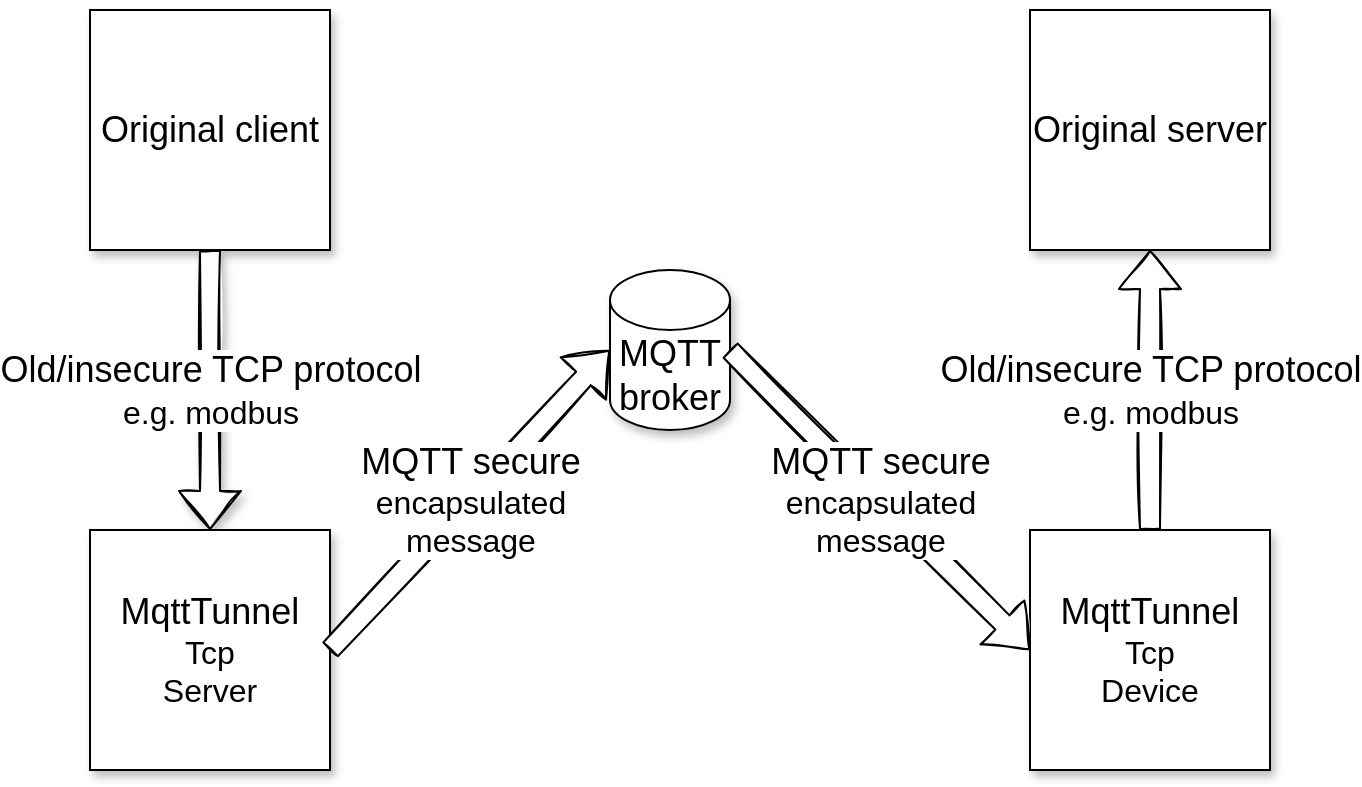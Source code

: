 <mxfile>
    <diagram id="oelvePmYZkdGCveeSNbR" name="Page-1">
        <mxGraphModel dx="734" dy="411" grid="1" gridSize="10" guides="1" tooltips="1" connect="1" arrows="1" fold="1" page="1" pageScale="1" pageWidth="827" pageHeight="1169" math="0" shadow="0">
            <root>
                <mxCell id="0"/>
                <mxCell id="1" parent="0"/>
                <mxCell id="GN0M2vtTz4O2_e-BDMKb-1" value="&lt;div&gt;&lt;font style=&quot;font-size: 18px&quot;&gt;Original client&lt;/font&gt;&lt;/div&gt;" style="whiteSpace=wrap;html=1;aspect=fixed;shadow=1;" parent="1" vertex="1">
                    <mxGeometry x="50" y="40" width="120" height="120" as="geometry"/>
                </mxCell>
                <mxCell id="GN0M2vtTz4O2_e-BDMKb-2" value="&lt;font style=&quot;font-size: 18px&quot;&gt;Original server&lt;/font&gt;" style="whiteSpace=wrap;html=1;aspect=fixed;shadow=1;" parent="1" vertex="1">
                    <mxGeometry x="520" y="40" width="120" height="120" as="geometry"/>
                </mxCell>
                <mxCell id="GN0M2vtTz4O2_e-BDMKb-3" value="&lt;div&gt;&lt;font style=&quot;font-size: 18px&quot;&gt;Old/insecure TCP protocol&lt;/font&gt;&lt;/div&gt;&lt;div&gt;&lt;font size=&quot;3&quot;&gt;e.g. modbus&lt;/font&gt;&lt;/div&gt;" style="endArrow=classic;html=1;rounded=0;shape=flexArrow;exitX=0.5;exitY=1;exitDx=0;exitDy=0;shadow=1;sketch=1;fillColor=#FFFFFF;" parent="1" source="GN0M2vtTz4O2_e-BDMKb-1" target="1y3V3sCusoL3s1kWGE4b-2" edge="1">
                    <mxGeometry width="50" height="50" relative="1" as="geometry">
                        <mxPoint x="390" y="320" as="sourcePoint"/>
                        <mxPoint x="120" y="330" as="targetPoint"/>
                    </mxGeometry>
                </mxCell>
                <mxCell id="1y3V3sCusoL3s1kWGE4b-1" value="&lt;font style=&quot;font-size: 18px&quot;&gt;MQTT broker&lt;/font&gt;" style="shape=cylinder3;whiteSpace=wrap;html=1;boundedLbl=1;backgroundOutline=1;size=15;shadow=1;" parent="1" vertex="1">
                    <mxGeometry x="310" y="170" width="60" height="80" as="geometry"/>
                </mxCell>
                <mxCell id="1y3V3sCusoL3s1kWGE4b-2" value="&lt;div&gt;&lt;font style=&quot;font-size: 18px&quot;&gt;MqttTunnel&lt;/font&gt;&lt;/div&gt;&lt;div&gt;&lt;font size=&quot;3&quot;&gt;Tcp&lt;/font&gt;&lt;/div&gt;&lt;div&gt;&lt;font size=&quot;3&quot;&gt;Server&lt;/font&gt;&lt;/div&gt;" style="whiteSpace=wrap;html=1;aspect=fixed;shadow=1;" parent="1" vertex="1">
                    <mxGeometry x="50" y="300" width="120" height="120" as="geometry"/>
                </mxCell>
                <mxCell id="1y3V3sCusoL3s1kWGE4b-3" value="&lt;div&gt;&lt;font style=&quot;font-size: 18px&quot;&gt;MQTT secure&lt;br&gt;&lt;/font&gt;&lt;/div&gt;&lt;div&gt;&lt;font size=&quot;3&quot;&gt;encapsulated&lt;/font&gt;&lt;/div&gt;&lt;div&gt;&lt;font size=&quot;3&quot;&gt;message&lt;/font&gt;&lt;br&gt;&lt;/div&gt;" style="endArrow=classic;html=1;rounded=0;shape=flexArrow;exitX=1;exitY=0.5;exitDx=0;exitDy=0;entryX=0;entryY=0.5;entryDx=0;entryDy=0;entryPerimeter=0;fillColor=#FFFFFF;sketch=1;" parent="1" source="1y3V3sCusoL3s1kWGE4b-2" target="1y3V3sCusoL3s1kWGE4b-1" edge="1">
                    <mxGeometry width="50" height="50" relative="1" as="geometry">
                        <mxPoint x="90" y="130" as="sourcePoint"/>
                        <mxPoint x="90" y="240" as="targetPoint"/>
                    </mxGeometry>
                </mxCell>
                <mxCell id="1y3V3sCusoL3s1kWGE4b-4" value="&lt;div&gt;&lt;font style=&quot;font-size: 18px&quot;&gt;MqttTunnel&lt;/font&gt;&lt;/div&gt;&lt;div&gt;&lt;font size=&quot;3&quot;&gt;Tcp&lt;/font&gt;&lt;/div&gt;&lt;div&gt;&lt;font size=&quot;3&quot;&gt;Device&lt;/font&gt;&lt;br&gt;&lt;/div&gt;" style="whiteSpace=wrap;html=1;aspect=fixed;shadow=1;" parent="1" vertex="1">
                    <mxGeometry x="520" y="300" width="120" height="120" as="geometry"/>
                </mxCell>
                <mxCell id="1y3V3sCusoL3s1kWGE4b-5" value="&lt;div&gt;&lt;font style=&quot;font-size: 18px&quot;&gt;MQTT secure&lt;br&gt;&lt;/font&gt;&lt;/div&gt;&lt;div&gt;&lt;font size=&quot;3&quot;&gt;encapsulated&lt;/font&gt;&lt;/div&gt;&lt;div&gt;&lt;font size=&quot;3&quot;&gt;message&lt;/font&gt;&lt;br&gt;&lt;/div&gt;" style="endArrow=classic;html=1;rounded=0;shape=flexArrow;exitX=1;exitY=0.5;exitDx=0;exitDy=0;entryX=0;entryY=0.5;entryDx=0;entryDy=0;exitPerimeter=0;fillColor=#FFFFFF;sketch=1;" parent="1" source="1y3V3sCusoL3s1kWGE4b-1" target="1y3V3sCusoL3s1kWGE4b-4" edge="1">
                    <mxGeometry width="50" height="50" relative="1" as="geometry">
                        <mxPoint x="320" y="360" as="sourcePoint"/>
                        <mxPoint x="450" y="360" as="targetPoint"/>
                    </mxGeometry>
                </mxCell>
                <mxCell id="1y3V3sCusoL3s1kWGE4b-6" value="&lt;div&gt;&lt;font style=&quot;font-size: 18px&quot;&gt;Old/insecure TCP protocol&lt;/font&gt;&lt;/div&gt;&lt;div&gt;&lt;font size=&quot;3&quot;&gt;e.g. modbus&lt;/font&gt;&lt;/div&gt;" style="endArrow=classic;html=1;rounded=0;shape=flexArrow;exitX=0.5;exitY=0;exitDx=0;exitDy=0;entryX=0.5;entryY=1;entryDx=0;entryDy=0;fillColor=#FFFFFF;sketch=1;" parent="1" source="1y3V3sCusoL3s1kWGE4b-4" target="GN0M2vtTz4O2_e-BDMKb-2" edge="1">
                    <mxGeometry width="50" height="50" relative="1" as="geometry">
                        <mxPoint x="90" y="130" as="sourcePoint"/>
                        <mxPoint x="90" y="240" as="targetPoint"/>
                    </mxGeometry>
                </mxCell>
            </root>
        </mxGraphModel>
    </diagram>
</mxfile>